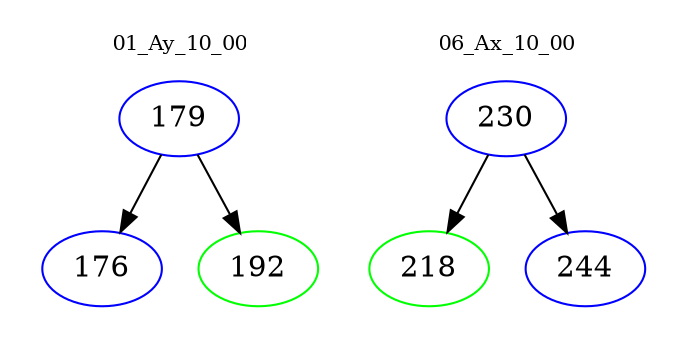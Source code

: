 digraph{
subgraph cluster_0 {
color = white
label = "01_Ay_10_00";
fontsize=10;
T0_179 [label="179", color="blue"]
T0_179 -> T0_176 [color="black"]
T0_176 [label="176", color="blue"]
T0_179 -> T0_192 [color="black"]
T0_192 [label="192", color="green"]
}
subgraph cluster_1 {
color = white
label = "06_Ax_10_00";
fontsize=10;
T1_230 [label="230", color="blue"]
T1_230 -> T1_218 [color="black"]
T1_218 [label="218", color="green"]
T1_230 -> T1_244 [color="black"]
T1_244 [label="244", color="blue"]
}
}
